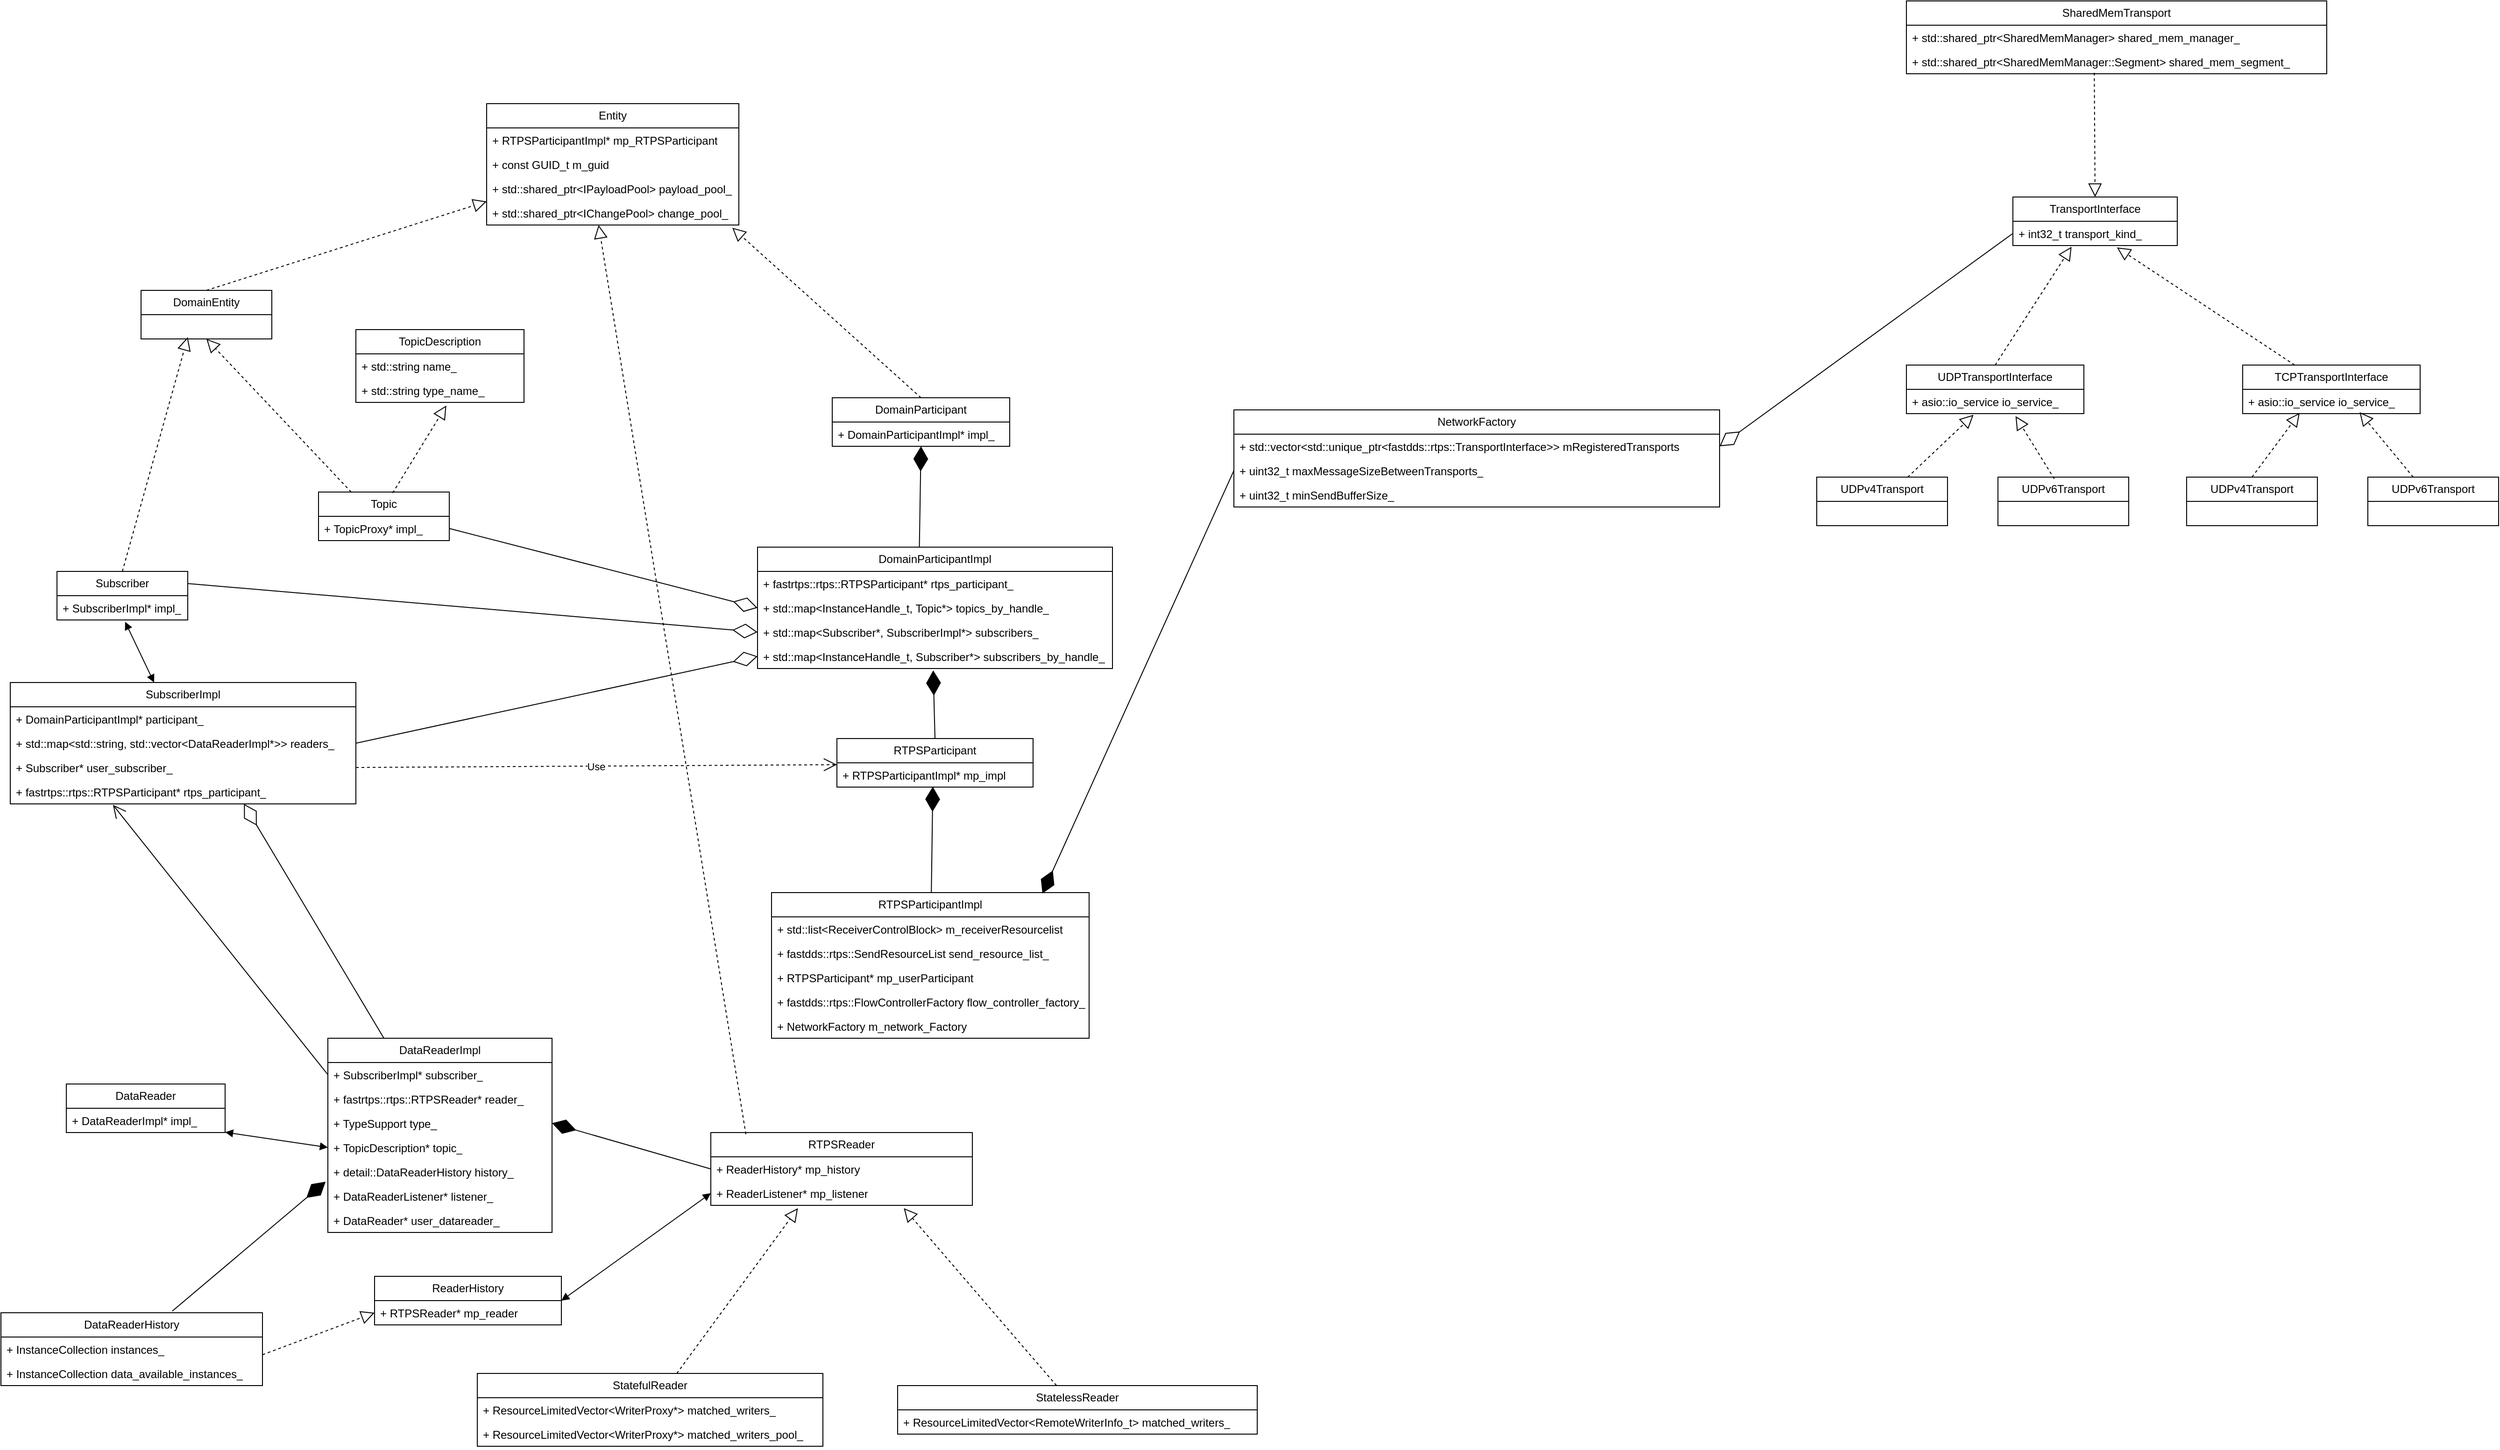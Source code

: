 <mxfile version="27.0.2">
  <diagram name="第 1 页" id="vm6wRU-FiRaA4zd8OIxc">
    <mxGraphModel dx="3300" dy="2702" grid="1" gridSize="10" guides="1" tooltips="1" connect="1" arrows="1" fold="1" page="1" pageScale="1" pageWidth="827" pageHeight="1169" math="0" shadow="0">
      <root>
        <mxCell id="0" />
        <mxCell id="1" parent="0" />
        <mxCell id="5msKdxK_E8r9SVuPKgx9-21" value="DomainParticipant" style="swimlane;fontStyle=0;childLayout=stackLayout;horizontal=1;startSize=26;fillColor=none;horizontalStack=0;resizeParent=1;resizeParentMax=0;resizeLast=0;collapsible=1;marginBottom=0;whiteSpace=wrap;html=1;" parent="1" vertex="1">
          <mxGeometry x="390" y="255" width="190" height="52" as="geometry" />
        </mxCell>
        <mxCell id="5msKdxK_E8r9SVuPKgx9-22" value="+&amp;nbsp;DomainParticipantImpl* impl_" style="text;strokeColor=none;fillColor=none;align=left;verticalAlign=top;spacingLeft=4;spacingRight=4;overflow=hidden;rotatable=0;points=[[0,0.5],[1,0.5]];portConstraint=eastwest;whiteSpace=wrap;html=1;" parent="5msKdxK_E8r9SVuPKgx9-21" vertex="1">
          <mxGeometry y="26" width="190" height="26" as="geometry" />
        </mxCell>
        <mxCell id="5msKdxK_E8r9SVuPKgx9-23" value="Topic" style="swimlane;fontStyle=0;childLayout=stackLayout;horizontal=1;startSize=26;fillColor=none;horizontalStack=0;resizeParent=1;resizeParentMax=0;resizeLast=0;collapsible=1;marginBottom=0;whiteSpace=wrap;html=1;" parent="1" vertex="1">
          <mxGeometry x="-160" y="356" width="140" height="52" as="geometry" />
        </mxCell>
        <mxCell id="5msKdxK_E8r9SVuPKgx9-24" value="+ TopicProxy* impl_" style="text;strokeColor=none;fillColor=none;align=left;verticalAlign=top;spacingLeft=4;spacingRight=4;overflow=hidden;rotatable=0;points=[[0,0.5],[1,0.5]];portConstraint=eastwest;whiteSpace=wrap;html=1;" parent="5msKdxK_E8r9SVuPKgx9-23" vertex="1">
          <mxGeometry y="26" width="140" height="26" as="geometry" />
        </mxCell>
        <mxCell id="5msKdxK_E8r9SVuPKgx9-25" value="TopicDescription" style="swimlane;fontStyle=0;childLayout=stackLayout;horizontal=1;startSize=26;fillColor=none;horizontalStack=0;resizeParent=1;resizeParentMax=0;resizeLast=0;collapsible=1;marginBottom=0;whiteSpace=wrap;html=1;" parent="1" vertex="1">
          <mxGeometry x="-120" y="182" width="180" height="78" as="geometry" />
        </mxCell>
        <mxCell id="5msKdxK_E8r9SVuPKgx9-26" value="+ std::string name_" style="text;strokeColor=none;fillColor=none;align=left;verticalAlign=top;spacingLeft=4;spacingRight=4;overflow=hidden;rotatable=0;points=[[0,0.5],[1,0.5]];portConstraint=eastwest;whiteSpace=wrap;html=1;" parent="5msKdxK_E8r9SVuPKgx9-25" vertex="1">
          <mxGeometry y="26" width="180" height="26" as="geometry" />
        </mxCell>
        <mxCell id="5msKdxK_E8r9SVuPKgx9-27" value="+ std::string type_name_" style="text;strokeColor=none;fillColor=none;align=left;verticalAlign=top;spacingLeft=4;spacingRight=4;overflow=hidden;rotatable=0;points=[[0,0.5],[1,0.5]];portConstraint=eastwest;whiteSpace=wrap;html=1;" parent="5msKdxK_E8r9SVuPKgx9-25" vertex="1">
          <mxGeometry y="52" width="180" height="26" as="geometry" />
        </mxCell>
        <mxCell id="5msKdxK_E8r9SVuPKgx9-28" value="&lt;span style=&quot;text-align: left;&quot;&gt;DomainParticipantImpl&lt;/span&gt;" style="swimlane;fontStyle=0;childLayout=stackLayout;horizontal=1;startSize=26;fillColor=none;horizontalStack=0;resizeParent=1;resizeParentMax=0;resizeLast=0;collapsible=1;marginBottom=0;whiteSpace=wrap;html=1;" parent="1" vertex="1">
          <mxGeometry x="310" y="415" width="380" height="130" as="geometry" />
        </mxCell>
        <mxCell id="5msKdxK_E8r9SVuPKgx9-29" value="+&amp;nbsp;fastrtps::rtps::RTPSParticipant* rtps_participant_" style="text;strokeColor=none;fillColor=none;align=left;verticalAlign=top;spacingLeft=4;spacingRight=4;overflow=hidden;rotatable=0;points=[[0,0.5],[1,0.5]];portConstraint=eastwest;whiteSpace=wrap;html=1;" parent="5msKdxK_E8r9SVuPKgx9-28" vertex="1">
          <mxGeometry y="26" width="380" height="26" as="geometry" />
        </mxCell>
        <mxCell id="5msKdxK_E8r9SVuPKgx9-30" value="+ std::map&amp;lt;InstanceHandle_t, Topic*&amp;gt; topics_by_handle_" style="text;strokeColor=none;fillColor=none;align=left;verticalAlign=top;spacingLeft=4;spacingRight=4;overflow=hidden;rotatable=0;points=[[0,0.5],[1,0.5]];portConstraint=eastwest;whiteSpace=wrap;html=1;" parent="5msKdxK_E8r9SVuPKgx9-28" vertex="1">
          <mxGeometry y="52" width="380" height="26" as="geometry" />
        </mxCell>
        <mxCell id="5msKdxK_E8r9SVuPKgx9-31" value="+&amp;nbsp;std::map&amp;lt;Subscriber*, SubscriberImpl*&amp;gt; subscribers_" style="text;strokeColor=none;fillColor=none;align=left;verticalAlign=top;spacingLeft=4;spacingRight=4;overflow=hidden;rotatable=0;points=[[0,0.5],[1,0.5]];portConstraint=eastwest;whiteSpace=wrap;html=1;" parent="5msKdxK_E8r9SVuPKgx9-28" vertex="1">
          <mxGeometry y="78" width="380" height="26" as="geometry" />
        </mxCell>
        <mxCell id="5msKdxK_E8r9SVuPKgx9-32" value="+ std::map&amp;lt;InstanceHandle_t, Subscriber*&amp;gt; subscribers_by_handle_" style="text;strokeColor=none;fillColor=none;align=left;verticalAlign=top;spacingLeft=4;spacingRight=4;overflow=hidden;rotatable=0;points=[[0,0.5],[1,0.5]];portConstraint=eastwest;whiteSpace=wrap;html=1;" parent="5msKdxK_E8r9SVuPKgx9-28" vertex="1">
          <mxGeometry y="104" width="380" height="26" as="geometry" />
        </mxCell>
        <mxCell id="5msKdxK_E8r9SVuPKgx9-33" value="&lt;span style=&quot;text-align: left;&quot;&gt;RTPSParticipant&lt;/span&gt;" style="swimlane;fontStyle=0;childLayout=stackLayout;horizontal=1;startSize=26;fillColor=none;horizontalStack=0;resizeParent=1;resizeParentMax=0;resizeLast=0;collapsible=1;marginBottom=0;whiteSpace=wrap;html=1;" parent="1" vertex="1">
          <mxGeometry x="395" y="620" width="210" height="52" as="geometry" />
        </mxCell>
        <mxCell id="5msKdxK_E8r9SVuPKgx9-34" value="+&amp;nbsp;RTPSParticipantImpl* mp_impl" style="text;strokeColor=none;fillColor=none;align=left;verticalAlign=top;spacingLeft=4;spacingRight=4;overflow=hidden;rotatable=0;points=[[0,0.5],[1,0.5]];portConstraint=eastwest;whiteSpace=wrap;html=1;" parent="5msKdxK_E8r9SVuPKgx9-33" vertex="1">
          <mxGeometry y="26" width="210" height="26" as="geometry" />
        </mxCell>
        <mxCell id="5msKdxK_E8r9SVuPKgx9-35" value="" style="endArrow=diamondThin;endFill=1;endSize=24;html=1;rounded=0;entryX=0.5;entryY=1;entryDx=0;entryDy=0;exitX=0.456;exitY=0;exitDx=0;exitDy=0;exitPerimeter=0;" parent="1" source="5msKdxK_E8r9SVuPKgx9-28" target="5msKdxK_E8r9SVuPKgx9-21" edge="1">
          <mxGeometry width="160" relative="1" as="geometry">
            <mxPoint x="230" y="295" as="sourcePoint" />
            <mxPoint x="390" y="295" as="targetPoint" />
          </mxGeometry>
        </mxCell>
        <mxCell id="5msKdxK_E8r9SVuPKgx9-36" value="" style="endArrow=diamondThin;endFill=1;endSize=24;html=1;rounded=0;exitX=0.5;exitY=0;exitDx=0;exitDy=0;entryX=0.495;entryY=1.077;entryDx=0;entryDy=0;entryPerimeter=0;" parent="1" source="5msKdxK_E8r9SVuPKgx9-33" target="5msKdxK_E8r9SVuPKgx9-32" edge="1">
          <mxGeometry width="160" relative="1" as="geometry">
            <mxPoint x="441" y="575" as="sourcePoint" />
            <mxPoint x="497.34" y="574.822" as="targetPoint" />
          </mxGeometry>
        </mxCell>
        <mxCell id="5msKdxK_E8r9SVuPKgx9-37" value="RTPSParticipantImpl" style="swimlane;fontStyle=0;childLayout=stackLayout;horizontal=1;startSize=26;fillColor=none;horizontalStack=0;resizeParent=1;resizeParentMax=0;resizeLast=0;collapsible=1;marginBottom=0;whiteSpace=wrap;html=1;" parent="1" vertex="1">
          <mxGeometry x="325" y="785" width="340" height="156" as="geometry" />
        </mxCell>
        <mxCell id="5msKdxK_E8r9SVuPKgx9-38" value="+&amp;nbsp;std::list&amp;lt;ReceiverControlBlock&amp;gt; m_receiverResourcelist" style="text;strokeColor=none;fillColor=none;align=left;verticalAlign=top;spacingLeft=4;spacingRight=4;overflow=hidden;rotatable=0;points=[[0,0.5],[1,0.5]];portConstraint=eastwest;whiteSpace=wrap;html=1;" parent="5msKdxK_E8r9SVuPKgx9-37" vertex="1">
          <mxGeometry y="26" width="340" height="26" as="geometry" />
        </mxCell>
        <mxCell id="5msKdxK_E8r9SVuPKgx9-39" value="+ fastdds::rtps::SendResourceList send_resource_list_" style="text;strokeColor=none;fillColor=none;align=left;verticalAlign=top;spacingLeft=4;spacingRight=4;overflow=hidden;rotatable=0;points=[[0,0.5],[1,0.5]];portConstraint=eastwest;whiteSpace=wrap;html=1;" parent="5msKdxK_E8r9SVuPKgx9-37" vertex="1">
          <mxGeometry y="52" width="340" height="26" as="geometry" />
        </mxCell>
        <mxCell id="5msKdxK_E8r9SVuPKgx9-40" value="+ RTPSParticipant* mp_userParticipant" style="text;strokeColor=none;fillColor=none;align=left;verticalAlign=top;spacingLeft=4;spacingRight=4;overflow=hidden;rotatable=0;points=[[0,0.5],[1,0.5]];portConstraint=eastwest;whiteSpace=wrap;html=1;" parent="5msKdxK_E8r9SVuPKgx9-37" vertex="1">
          <mxGeometry y="78" width="340" height="26" as="geometry" />
        </mxCell>
        <mxCell id="5msKdxK_E8r9SVuPKgx9-41" value="+&amp;nbsp;fastdds::rtps::FlowControllerFactory flow_controller_factory_" style="text;strokeColor=none;fillColor=none;align=left;verticalAlign=top;spacingLeft=4;spacingRight=4;overflow=hidden;rotatable=0;points=[[0,0.5],[1,0.5]];portConstraint=eastwest;whiteSpace=wrap;html=1;" parent="5msKdxK_E8r9SVuPKgx9-37" vertex="1">
          <mxGeometry y="104" width="340" height="26" as="geometry" />
        </mxCell>
        <mxCell id="5msKdxK_E8r9SVuPKgx9-42" value="+&amp;nbsp;NetworkFactory m_network_Factory" style="text;strokeColor=none;fillColor=none;align=left;verticalAlign=top;spacingLeft=4;spacingRight=4;overflow=hidden;rotatable=0;points=[[0,0.5],[1,0.5]];portConstraint=eastwest;whiteSpace=wrap;html=1;" parent="5msKdxK_E8r9SVuPKgx9-37" vertex="1">
          <mxGeometry y="130" width="340" height="26" as="geometry" />
        </mxCell>
        <mxCell id="5msKdxK_E8r9SVuPKgx9-43" value="" style="endArrow=diamondThin;endFill=1;endSize=24;html=1;rounded=0;entryX=0.489;entryY=0.981;entryDx=0;entryDy=0;entryPerimeter=0;" parent="1" source="5msKdxK_E8r9SVuPKgx9-37" target="5msKdxK_E8r9SVuPKgx9-34" edge="1">
          <mxGeometry width="160" relative="1" as="geometry">
            <mxPoint x="180" y="394" as="sourcePoint" />
            <mxPoint x="310" y="394" as="targetPoint" />
          </mxGeometry>
        </mxCell>
        <mxCell id="5msKdxK_E8r9SVuPKgx9-44" value="DomainEntity" style="swimlane;fontStyle=0;childLayout=stackLayout;horizontal=1;startSize=26;fillColor=none;horizontalStack=0;resizeParent=1;resizeParentMax=0;resizeLast=0;collapsible=1;marginBottom=0;whiteSpace=wrap;html=1;" parent="1" vertex="1">
          <mxGeometry x="-350" y="140" width="140" height="52" as="geometry" />
        </mxCell>
        <mxCell id="5msKdxK_E8r9SVuPKgx9-45" value="" style="endArrow=block;dashed=1;endFill=0;endSize=12;html=1;rounded=0;entryX=0;entryY=0.03;entryDx=0;entryDy=0;exitX=0.5;exitY=0;exitDx=0;exitDy=0;entryPerimeter=0;" parent="1" source="5msKdxK_E8r9SVuPKgx9-44" target="5msKdxK_E8r9SVuPKgx9-131" edge="1">
          <mxGeometry width="160" relative="1" as="geometry">
            <mxPoint x="320" y="210" as="sourcePoint" />
            <mxPoint x="-285.0" y="22.0" as="targetPoint" />
          </mxGeometry>
        </mxCell>
        <mxCell id="5msKdxK_E8r9SVuPKgx9-48" value="" style="endArrow=block;dashed=1;endFill=0;endSize=12;html=1;rounded=0;entryX=0.5;entryY=1;entryDx=0;entryDy=0;exitX=0.25;exitY=0;exitDx=0;exitDy=0;" parent="1" source="5msKdxK_E8r9SVuPKgx9-23" target="5msKdxK_E8r9SVuPKgx9-44" edge="1">
          <mxGeometry width="160" relative="1" as="geometry">
            <mxPoint x="-130" y="350" as="sourcePoint" />
            <mxPoint x="285" y="102" as="targetPoint" />
          </mxGeometry>
        </mxCell>
        <mxCell id="5msKdxK_E8r9SVuPKgx9-49" value="" style="endArrow=diamondThin;endFill=0;endSize=24;html=1;rounded=0;entryX=0;entryY=0.5;entryDx=0;entryDy=0;exitX=1;exitY=0.5;exitDx=0;exitDy=0;" parent="1" source="5msKdxK_E8r9SVuPKgx9-24" target="5msKdxK_E8r9SVuPKgx9-30" edge="1">
          <mxGeometry width="160" relative="1" as="geometry">
            <mxPoint x="70" y="310" as="sourcePoint" />
            <mxPoint x="230" y="310" as="targetPoint" />
          </mxGeometry>
        </mxCell>
        <mxCell id="5msKdxK_E8r9SVuPKgx9-50" value="" style="endArrow=block;dashed=1;endFill=0;endSize=12;html=1;rounded=0;entryX=0.538;entryY=1.128;entryDx=0;entryDy=0;entryPerimeter=0;exitX=0.567;exitY=0.019;exitDx=0;exitDy=0;exitPerimeter=0;" parent="1" source="5msKdxK_E8r9SVuPKgx9-23" target="5msKdxK_E8r9SVuPKgx9-27" edge="1">
          <mxGeometry width="160" relative="1" as="geometry">
            <mxPoint x="-125" y="356" as="sourcePoint" />
            <mxPoint x="100" y="272" as="targetPoint" />
          </mxGeometry>
        </mxCell>
        <mxCell id="5msKdxK_E8r9SVuPKgx9-127" value="Entity" style="swimlane;fontStyle=0;childLayout=stackLayout;horizontal=1;startSize=26;fillColor=none;horizontalStack=0;resizeParent=1;resizeParentMax=0;resizeLast=0;collapsible=1;marginBottom=0;whiteSpace=wrap;html=1;" parent="1" vertex="1">
          <mxGeometry x="20" y="-60" width="270" height="130" as="geometry" />
        </mxCell>
        <mxCell id="5msKdxK_E8r9SVuPKgx9-128" value="+ RTPSParticipantImpl* mp_RTPSParticipant" style="text;strokeColor=none;fillColor=none;align=left;verticalAlign=top;spacingLeft=4;spacingRight=4;overflow=hidden;rotatable=0;points=[[0,0.5],[1,0.5]];portConstraint=eastwest;whiteSpace=wrap;html=1;" parent="5msKdxK_E8r9SVuPKgx9-127" vertex="1">
          <mxGeometry y="26" width="270" height="26" as="geometry" />
        </mxCell>
        <mxCell id="5msKdxK_E8r9SVuPKgx9-129" value="+ const GUID_t m_guid" style="text;strokeColor=none;fillColor=none;align=left;verticalAlign=top;spacingLeft=4;spacingRight=4;overflow=hidden;rotatable=0;points=[[0,0.5],[1,0.5]];portConstraint=eastwest;whiteSpace=wrap;html=1;" parent="5msKdxK_E8r9SVuPKgx9-127" vertex="1">
          <mxGeometry y="52" width="270" height="26" as="geometry" />
        </mxCell>
        <mxCell id="5msKdxK_E8r9SVuPKgx9-130" value="+ std::shared_ptr&amp;lt;IPayloadPool&amp;gt; payload_pool_" style="text;strokeColor=none;fillColor=none;align=left;verticalAlign=top;spacingLeft=4;spacingRight=4;overflow=hidden;rotatable=0;points=[[0,0.5],[1,0.5]];portConstraint=eastwest;whiteSpace=wrap;html=1;" parent="5msKdxK_E8r9SVuPKgx9-127" vertex="1">
          <mxGeometry y="78" width="270" height="26" as="geometry" />
        </mxCell>
        <mxCell id="5msKdxK_E8r9SVuPKgx9-131" value="+&amp;nbsp;std::shared_ptr&amp;lt;IChangePool&amp;gt; change_pool_" style="text;strokeColor=none;fillColor=none;align=left;verticalAlign=top;spacingLeft=4;spacingRight=4;overflow=hidden;rotatable=0;points=[[0,0.5],[1,0.5]];portConstraint=eastwest;whiteSpace=wrap;html=1;" parent="5msKdxK_E8r9SVuPKgx9-127" vertex="1">
          <mxGeometry y="104" width="270" height="26" as="geometry" />
        </mxCell>
        <mxCell id="5msKdxK_E8r9SVuPKgx9-134" value="" style="endArrow=block;dashed=1;endFill=0;endSize=12;html=1;rounded=0;entryX=0.974;entryY=1.113;entryDx=0;entryDy=0;exitX=0.5;exitY=0;exitDx=0;exitDy=0;entryPerimeter=0;" parent="1" source="5msKdxK_E8r9SVuPKgx9-21" target="5msKdxK_E8r9SVuPKgx9-131" edge="1">
          <mxGeometry width="160" relative="1" as="geometry">
            <mxPoint x="-270" y="150" as="sourcePoint" />
            <mxPoint x="30" y="55" as="targetPoint" />
          </mxGeometry>
        </mxCell>
        <mxCell id="HrnX2ELBzhHlNBZe5HWv-1" value="Subscriber" style="swimlane;fontStyle=0;childLayout=stackLayout;horizontal=1;startSize=26;fillColor=none;horizontalStack=0;resizeParent=1;resizeParentMax=0;resizeLast=0;collapsible=1;marginBottom=0;whiteSpace=wrap;html=1;" parent="1" vertex="1">
          <mxGeometry x="-440" y="441" width="140" height="52" as="geometry" />
        </mxCell>
        <mxCell id="HrnX2ELBzhHlNBZe5HWv-2" value="+ SubscriberImpl* impl_" style="text;strokeColor=none;fillColor=none;align=left;verticalAlign=top;spacingLeft=4;spacingRight=4;overflow=hidden;rotatable=0;points=[[0,0.5],[1,0.5]];portConstraint=eastwest;whiteSpace=wrap;html=1;" parent="HrnX2ELBzhHlNBZe5HWv-1" vertex="1">
          <mxGeometry y="26" width="140" height="26" as="geometry" />
        </mxCell>
        <mxCell id="HrnX2ELBzhHlNBZe5HWv-5" value="&lt;span style=&quot;text-align: left;&quot;&gt;SubscriberImpl&lt;/span&gt;" style="swimlane;fontStyle=0;childLayout=stackLayout;horizontal=1;startSize=26;fillColor=none;horizontalStack=0;resizeParent=1;resizeParentMax=0;resizeLast=0;collapsible=1;marginBottom=0;whiteSpace=wrap;html=1;" parent="1" vertex="1">
          <mxGeometry x="-490" y="560" width="370" height="130" as="geometry" />
        </mxCell>
        <mxCell id="HrnX2ELBzhHlNBZe5HWv-6" value="+&amp;nbsp;DomainParticipantImpl* participant_" style="text;strokeColor=none;fillColor=none;align=left;verticalAlign=top;spacingLeft=4;spacingRight=4;overflow=hidden;rotatable=0;points=[[0,0.5],[1,0.5]];portConstraint=eastwest;whiteSpace=wrap;html=1;" parent="HrnX2ELBzhHlNBZe5HWv-5" vertex="1">
          <mxGeometry y="26" width="370" height="26" as="geometry" />
        </mxCell>
        <mxCell id="HrnX2ELBzhHlNBZe5HWv-7" value="+&amp;nbsp;std::map&amp;lt;std::string, std::vector&amp;lt;DataReaderImpl*&amp;gt;&amp;gt; readers_" style="text;strokeColor=none;fillColor=none;align=left;verticalAlign=top;spacingLeft=4;spacingRight=4;overflow=hidden;rotatable=0;points=[[0,0.5],[1,0.5]];portConstraint=eastwest;whiteSpace=wrap;html=1;" parent="HrnX2ELBzhHlNBZe5HWv-5" vertex="1">
          <mxGeometry y="52" width="370" height="26" as="geometry" />
        </mxCell>
        <mxCell id="HrnX2ELBzhHlNBZe5HWv-8" value="+&amp;nbsp;Subscriber* user_subscriber_" style="text;strokeColor=none;fillColor=none;align=left;verticalAlign=top;spacingLeft=4;spacingRight=4;overflow=hidden;rotatable=0;points=[[0,0.5],[1,0.5]];portConstraint=eastwest;whiteSpace=wrap;html=1;" parent="HrnX2ELBzhHlNBZe5HWv-5" vertex="1">
          <mxGeometry y="78" width="370" height="26" as="geometry" />
        </mxCell>
        <mxCell id="HrnX2ELBzhHlNBZe5HWv-9" value="+&amp;nbsp;fastrtps::rtps::RTPSParticipant* rtps_participant_" style="text;strokeColor=none;fillColor=none;align=left;verticalAlign=top;spacingLeft=4;spacingRight=4;overflow=hidden;rotatable=0;points=[[0,0.5],[1,0.5]];portConstraint=eastwest;whiteSpace=wrap;html=1;" parent="HrnX2ELBzhHlNBZe5HWv-5" vertex="1">
          <mxGeometry y="104" width="370" height="26" as="geometry" />
        </mxCell>
        <mxCell id="HrnX2ELBzhHlNBZe5HWv-10" value="" style="endArrow=block;startArrow=block;endFill=1;startFill=1;html=1;rounded=0;exitX=0.521;exitY=1.077;exitDx=0;exitDy=0;exitPerimeter=0;" parent="1" source="HrnX2ELBzhHlNBZe5HWv-2" target="HrnX2ELBzhHlNBZe5HWv-5" edge="1">
          <mxGeometry width="160" relative="1" as="geometry">
            <mxPoint x="-387" y="474" as="sourcePoint" />
            <mxPoint x="-439" y="621" as="targetPoint" />
          </mxGeometry>
        </mxCell>
        <mxCell id="HrnX2ELBzhHlNBZe5HWv-11" value="" style="endArrow=block;dashed=1;endFill=0;endSize=12;html=1;rounded=0;exitX=0.5;exitY=0;exitDx=0;exitDy=0;" parent="1" source="HrnX2ELBzhHlNBZe5HWv-1" edge="1">
          <mxGeometry width="160" relative="1" as="geometry">
            <mxPoint x="-115" y="366" as="sourcePoint" />
            <mxPoint x="-300" y="190" as="targetPoint" />
          </mxGeometry>
        </mxCell>
        <mxCell id="HrnX2ELBzhHlNBZe5HWv-12" value="" style="endArrow=diamondThin;endFill=0;endSize=24;html=1;rounded=0;entryX=0;entryY=0.5;entryDx=0;entryDy=0;exitX=1;exitY=0.25;exitDx=0;exitDy=0;" parent="1" source="HrnX2ELBzhHlNBZe5HWv-1" target="5msKdxK_E8r9SVuPKgx9-31" edge="1">
          <mxGeometry width="160" relative="1" as="geometry">
            <mxPoint x="-10" y="405" as="sourcePoint" />
            <mxPoint x="320" y="490" as="targetPoint" />
          </mxGeometry>
        </mxCell>
        <mxCell id="HrnX2ELBzhHlNBZe5HWv-13" value="" style="endArrow=diamondThin;endFill=0;endSize=24;html=1;rounded=0;entryX=0;entryY=0.5;entryDx=0;entryDy=0;exitX=1;exitY=0.5;exitDx=0;exitDy=0;" parent="1" source="HrnX2ELBzhHlNBZe5HWv-7" target="5msKdxK_E8r9SVuPKgx9-32" edge="1">
          <mxGeometry width="160" relative="1" as="geometry">
            <mxPoint x="-295" y="476" as="sourcePoint" />
            <mxPoint x="320" y="516" as="targetPoint" />
          </mxGeometry>
        </mxCell>
        <mxCell id="HrnX2ELBzhHlNBZe5HWv-14" value="Use" style="endArrow=open;endSize=12;dashed=1;html=1;rounded=0;entryX=0.001;entryY=0.077;entryDx=0;entryDy=0;entryPerimeter=0;exitX=1;exitY=0.5;exitDx=0;exitDy=0;" parent="1" source="HrnX2ELBzhHlNBZe5HWv-8" edge="1">
          <mxGeometry width="160" relative="1" as="geometry">
            <mxPoint x="-230" y="722" as="sourcePoint" />
            <mxPoint x="395" y="648" as="targetPoint" />
          </mxGeometry>
        </mxCell>
        <mxCell id="HrnX2ELBzhHlNBZe5HWv-15" value="DataReaderImpl" style="swimlane;fontStyle=0;childLayout=stackLayout;horizontal=1;startSize=26;fillColor=none;horizontalStack=0;resizeParent=1;resizeParentMax=0;resizeLast=0;collapsible=1;marginBottom=0;whiteSpace=wrap;html=1;" parent="1" vertex="1">
          <mxGeometry x="-150" y="941" width="240" height="208" as="geometry" />
        </mxCell>
        <mxCell id="HrnX2ELBzhHlNBZe5HWv-16" value="+ SubscriberImpl* subscriber_" style="text;strokeColor=none;fillColor=none;align=left;verticalAlign=top;spacingLeft=4;spacingRight=4;overflow=hidden;rotatable=0;points=[[0,0.5],[1,0.5]];portConstraint=eastwest;whiteSpace=wrap;html=1;" parent="HrnX2ELBzhHlNBZe5HWv-15" vertex="1">
          <mxGeometry y="26" width="240" height="26" as="geometry" />
        </mxCell>
        <mxCell id="HrnX2ELBzhHlNBZe5HWv-17" value="+&amp;nbsp;fastrtps::rtps::RTPSReader* reader_" style="text;strokeColor=none;fillColor=none;align=left;verticalAlign=top;spacingLeft=4;spacingRight=4;overflow=hidden;rotatable=0;points=[[0,0.5],[1,0.5]];portConstraint=eastwest;whiteSpace=wrap;html=1;" parent="HrnX2ELBzhHlNBZe5HWv-15" vertex="1">
          <mxGeometry y="52" width="240" height="26" as="geometry" />
        </mxCell>
        <mxCell id="HrnX2ELBzhHlNBZe5HWv-18" value="+ TypeSupport type_" style="text;strokeColor=none;fillColor=none;align=left;verticalAlign=top;spacingLeft=4;spacingRight=4;overflow=hidden;rotatable=0;points=[[0,0.5],[1,0.5]];portConstraint=eastwest;whiteSpace=wrap;html=1;" parent="HrnX2ELBzhHlNBZe5HWv-15" vertex="1">
          <mxGeometry y="78" width="240" height="26" as="geometry" />
        </mxCell>
        <mxCell id="HrnX2ELBzhHlNBZe5HWv-19" value="+&amp;nbsp;TopicDescription* topic_" style="text;strokeColor=none;fillColor=none;align=left;verticalAlign=top;spacingLeft=4;spacingRight=4;overflow=hidden;rotatable=0;points=[[0,0.5],[1,0.5]];portConstraint=eastwest;whiteSpace=wrap;html=1;" parent="HrnX2ELBzhHlNBZe5HWv-15" vertex="1">
          <mxGeometry y="104" width="240" height="26" as="geometry" />
        </mxCell>
        <mxCell id="HrnX2ELBzhHlNBZe5HWv-20" value="+&amp;nbsp;detail::DataReaderHistory history_" style="text;strokeColor=none;fillColor=none;align=left;verticalAlign=top;spacingLeft=4;spacingRight=4;overflow=hidden;rotatable=0;points=[[0,0.5],[1,0.5]];portConstraint=eastwest;whiteSpace=wrap;html=1;" parent="HrnX2ELBzhHlNBZe5HWv-15" vertex="1">
          <mxGeometry y="130" width="240" height="26" as="geometry" />
        </mxCell>
        <mxCell id="HrnX2ELBzhHlNBZe5HWv-21" value="+ DataReaderListener* listener_" style="text;strokeColor=none;fillColor=none;align=left;verticalAlign=top;spacingLeft=4;spacingRight=4;overflow=hidden;rotatable=0;points=[[0,0.5],[1,0.5]];portConstraint=eastwest;whiteSpace=wrap;html=1;" parent="HrnX2ELBzhHlNBZe5HWv-15" vertex="1">
          <mxGeometry y="156" width="240" height="26" as="geometry" />
        </mxCell>
        <mxCell id="HrnX2ELBzhHlNBZe5HWv-24" value="+&amp;nbsp;DataReader* user_datareader_" style="text;strokeColor=none;fillColor=none;align=left;verticalAlign=top;spacingLeft=4;spacingRight=4;overflow=hidden;rotatable=0;points=[[0,0.5],[1,0.5]];portConstraint=eastwest;whiteSpace=wrap;html=1;" parent="HrnX2ELBzhHlNBZe5HWv-15" vertex="1">
          <mxGeometry y="182" width="240" height="26" as="geometry" />
        </mxCell>
        <mxCell id="HrnX2ELBzhHlNBZe5HWv-22" value="DataReader" style="swimlane;fontStyle=0;childLayout=stackLayout;horizontal=1;startSize=26;fillColor=none;horizontalStack=0;resizeParent=1;resizeParentMax=0;resizeLast=0;collapsible=1;marginBottom=0;whiteSpace=wrap;html=1;" parent="1" vertex="1">
          <mxGeometry x="-430" y="990" width="170" height="52" as="geometry" />
        </mxCell>
        <mxCell id="HrnX2ELBzhHlNBZe5HWv-23" value="+&amp;nbsp;DataReaderImpl* impl_" style="text;strokeColor=none;fillColor=none;align=left;verticalAlign=top;spacingLeft=4;spacingRight=4;overflow=hidden;rotatable=0;points=[[0,0.5],[1,0.5]];portConstraint=eastwest;whiteSpace=wrap;html=1;" parent="HrnX2ELBzhHlNBZe5HWv-22" vertex="1">
          <mxGeometry y="26" width="170" height="26" as="geometry" />
        </mxCell>
        <mxCell id="HrnX2ELBzhHlNBZe5HWv-25" value="" style="endArrow=block;startArrow=block;endFill=1;startFill=1;html=1;rounded=0;exitX=0;exitY=0.5;exitDx=0;exitDy=0;" parent="1" source="HrnX2ELBzhHlNBZe5HWv-19" target="HrnX2ELBzhHlNBZe5HWv-23" edge="1">
          <mxGeometry width="160" relative="1" as="geometry">
            <mxPoint x="-111" y="1039" as="sourcePoint" />
            <mxPoint x="-250" y="1039" as="targetPoint" />
          </mxGeometry>
        </mxCell>
        <mxCell id="HrnX2ELBzhHlNBZe5HWv-26" value="" style="endArrow=diamondThin;endFill=0;endSize=24;html=1;rounded=0;entryX=0.676;entryY=1;entryDx=0;entryDy=0;exitX=0.25;exitY=0;exitDx=0;exitDy=0;entryPerimeter=0;" parent="1" source="HrnX2ELBzhHlNBZe5HWv-15" target="HrnX2ELBzhHlNBZe5HWv-9" edge="1">
          <mxGeometry width="160" relative="1" as="geometry">
            <mxPoint x="-110" y="635" as="sourcePoint" />
            <mxPoint x="320" y="542" as="targetPoint" />
          </mxGeometry>
        </mxCell>
        <mxCell id="HrnX2ELBzhHlNBZe5HWv-27" value="" style="endArrow=open;endFill=1;endSize=12;html=1;rounded=0;exitX=0;exitY=0.5;exitDx=0;exitDy=0;entryX=0.297;entryY=1.038;entryDx=0;entryDy=0;entryPerimeter=0;" parent="1" source="HrnX2ELBzhHlNBZe5HWv-16" target="HrnX2ELBzhHlNBZe5HWv-9" edge="1">
          <mxGeometry width="160" relative="1" as="geometry">
            <mxPoint x="-113" y="984" as="sourcePoint" />
            <mxPoint x="-397" y="750" as="targetPoint" />
          </mxGeometry>
        </mxCell>
        <mxCell id="HrnX2ELBzhHlNBZe5HWv-28" value="&lt;span style=&quot;text-align: left;&quot;&gt;RTPSReader&lt;/span&gt;" style="swimlane;fontStyle=0;childLayout=stackLayout;horizontal=1;startSize=26;fillColor=none;horizontalStack=0;resizeParent=1;resizeParentMax=0;resizeLast=0;collapsible=1;marginBottom=0;whiteSpace=wrap;html=1;" parent="1" vertex="1">
          <mxGeometry x="260" y="1042" width="280" height="78" as="geometry" />
        </mxCell>
        <mxCell id="HrnX2ELBzhHlNBZe5HWv-29" value="+ ReaderHistory* mp_history" style="text;strokeColor=none;fillColor=none;align=left;verticalAlign=top;spacingLeft=4;spacingRight=4;overflow=hidden;rotatable=0;points=[[0,0.5],[1,0.5]];portConstraint=eastwest;whiteSpace=wrap;html=1;" parent="HrnX2ELBzhHlNBZe5HWv-28" vertex="1">
          <mxGeometry y="26" width="280" height="26" as="geometry" />
        </mxCell>
        <mxCell id="HrnX2ELBzhHlNBZe5HWv-30" value="+ ReaderListener* mp_listener" style="text;strokeColor=none;fillColor=none;align=left;verticalAlign=top;spacingLeft=4;spacingRight=4;overflow=hidden;rotatable=0;points=[[0,0.5],[1,0.5]];portConstraint=eastwest;whiteSpace=wrap;html=1;" parent="HrnX2ELBzhHlNBZe5HWv-28" vertex="1">
          <mxGeometry y="52" width="280" height="26" as="geometry" />
        </mxCell>
        <mxCell id="HrnX2ELBzhHlNBZe5HWv-31" value="" style="endArrow=block;dashed=1;endFill=0;endSize=12;html=1;rounded=0;entryX=0.444;entryY=1;entryDx=0;entryDy=0;entryPerimeter=0;exitX=0.134;exitY=0.024;exitDx=0;exitDy=0;exitPerimeter=0;" parent="1" source="HrnX2ELBzhHlNBZe5HWv-28" target="5msKdxK_E8r9SVuPKgx9-131" edge="1">
          <mxGeometry width="160" relative="1" as="geometry">
            <mxPoint x="240" y="940" as="sourcePoint" />
            <mxPoint x="160" y="110" as="targetPoint" />
          </mxGeometry>
        </mxCell>
        <mxCell id="HrnX2ELBzhHlNBZe5HWv-32" value="" style="endArrow=diamondThin;endFill=1;endSize=24;html=1;rounded=0;entryX=1;entryY=0.5;entryDx=0;entryDy=0;exitX=0;exitY=0.5;exitDx=0;exitDy=0;" parent="1" source="HrnX2ELBzhHlNBZe5HWv-29" target="HrnX2ELBzhHlNBZe5HWv-18" edge="1">
          <mxGeometry width="160" relative="1" as="geometry">
            <mxPoint x="259" y="1125" as="sourcePoint" />
            <mxPoint x="100" y="1057" as="targetPoint" />
          </mxGeometry>
        </mxCell>
        <mxCell id="HrnX2ELBzhHlNBZe5HWv-33" value="StatefulReader" style="swimlane;fontStyle=0;childLayout=stackLayout;horizontal=1;startSize=26;fillColor=none;horizontalStack=0;resizeParent=1;resizeParentMax=0;resizeLast=0;collapsible=1;marginBottom=0;whiteSpace=wrap;html=1;" parent="1" vertex="1">
          <mxGeometry x="10" y="1300" width="370" height="78" as="geometry" />
        </mxCell>
        <mxCell id="HrnX2ELBzhHlNBZe5HWv-34" value="+ ResourceLimitedVector&amp;lt;WriterProxy*&amp;gt; matched_writers_" style="text;strokeColor=none;fillColor=none;align=left;verticalAlign=top;spacingLeft=4;spacingRight=4;overflow=hidden;rotatable=0;points=[[0,0.5],[1,0.5]];portConstraint=eastwest;whiteSpace=wrap;html=1;" parent="HrnX2ELBzhHlNBZe5HWv-33" vertex="1">
          <mxGeometry y="26" width="370" height="26" as="geometry" />
        </mxCell>
        <mxCell id="HrnX2ELBzhHlNBZe5HWv-35" value="+ ResourceLimitedVector&amp;lt;WriterProxy*&amp;gt; matched_writers_pool_" style="text;strokeColor=none;fillColor=none;align=left;verticalAlign=top;spacingLeft=4;spacingRight=4;overflow=hidden;rotatable=0;points=[[0,0.5],[1,0.5]];portConstraint=eastwest;whiteSpace=wrap;html=1;" parent="HrnX2ELBzhHlNBZe5HWv-33" vertex="1">
          <mxGeometry y="52" width="370" height="26" as="geometry" />
        </mxCell>
        <mxCell id="HrnX2ELBzhHlNBZe5HWv-37" value="StatelessReader" style="swimlane;fontStyle=0;childLayout=stackLayout;horizontal=1;startSize=26;fillColor=none;horizontalStack=0;resizeParent=1;resizeParentMax=0;resizeLast=0;collapsible=1;marginBottom=0;whiteSpace=wrap;html=1;" parent="1" vertex="1">
          <mxGeometry x="460" y="1313" width="385" height="52" as="geometry" />
        </mxCell>
        <mxCell id="HrnX2ELBzhHlNBZe5HWv-38" value="+ ResourceLimitedVector&amp;lt;RemoteWriterInfo_t&amp;gt; matched_writers_" style="text;strokeColor=none;fillColor=none;align=left;verticalAlign=top;spacingLeft=4;spacingRight=4;overflow=hidden;rotatable=0;points=[[0,0.5],[1,0.5]];portConstraint=eastwest;whiteSpace=wrap;html=1;" parent="HrnX2ELBzhHlNBZe5HWv-37" vertex="1">
          <mxGeometry y="26" width="385" height="26" as="geometry" />
        </mxCell>
        <mxCell id="HrnX2ELBzhHlNBZe5HWv-42" value="" style="endArrow=block;dashed=1;endFill=0;endSize=12;html=1;rounded=0;entryX=0.738;entryY=1.115;entryDx=0;entryDy=0;entryPerimeter=0;" parent="1" source="HrnX2ELBzhHlNBZe5HWv-37" target="HrnX2ELBzhHlNBZe5HWv-30" edge="1">
          <mxGeometry width="160" relative="1" as="geometry">
            <mxPoint x="712" y="1322" as="sourcePoint" />
            <mxPoint x="510" y="1140" as="targetPoint" />
          </mxGeometry>
        </mxCell>
        <mxCell id="HrnX2ELBzhHlNBZe5HWv-43" value="" style="endArrow=block;dashed=1;endFill=0;endSize=12;html=1;rounded=0;entryX=0.333;entryY=1.115;entryDx=0;entryDy=0;entryPerimeter=0;" parent="1" source="HrnX2ELBzhHlNBZe5HWv-33" target="HrnX2ELBzhHlNBZe5HWv-30" edge="1">
          <mxGeometry width="160" relative="1" as="geometry">
            <mxPoint x="630" y="1240" as="sourcePoint" />
            <mxPoint x="477" y="1133" as="targetPoint" />
          </mxGeometry>
        </mxCell>
        <mxCell id="HrnX2ELBzhHlNBZe5HWv-44" value="DataReaderHistory" style="swimlane;fontStyle=0;childLayout=stackLayout;horizontal=1;startSize=26;fillColor=none;horizontalStack=0;resizeParent=1;resizeParentMax=0;resizeLast=0;collapsible=1;marginBottom=0;whiteSpace=wrap;html=1;" parent="1" vertex="1">
          <mxGeometry x="-500" y="1235" width="280" height="78" as="geometry" />
        </mxCell>
        <mxCell id="HrnX2ELBzhHlNBZe5HWv-45" value="+ InstanceCollection instances_" style="text;strokeColor=none;fillColor=none;align=left;verticalAlign=top;spacingLeft=4;spacingRight=4;overflow=hidden;rotatable=0;points=[[0,0.5],[1,0.5]];portConstraint=eastwest;whiteSpace=wrap;html=1;" parent="HrnX2ELBzhHlNBZe5HWv-44" vertex="1">
          <mxGeometry y="26" width="280" height="26" as="geometry" />
        </mxCell>
        <mxCell id="HrnX2ELBzhHlNBZe5HWv-46" value="+ InstanceCollection data_available_instances_" style="text;strokeColor=none;fillColor=none;align=left;verticalAlign=top;spacingLeft=4;spacingRight=4;overflow=hidden;rotatable=0;points=[[0,0.5],[1,0.5]];portConstraint=eastwest;whiteSpace=wrap;html=1;" parent="HrnX2ELBzhHlNBZe5HWv-44" vertex="1">
          <mxGeometry y="52" width="280" height="26" as="geometry" />
        </mxCell>
        <mxCell id="HrnX2ELBzhHlNBZe5HWv-48" value="" style="endArrow=diamondThin;endFill=1;endSize=24;html=1;rounded=0;entryX=-0.01;entryY=-0.09;entryDx=0;entryDy=0;exitX=0.655;exitY=-0.022;exitDx=0;exitDy=0;entryPerimeter=0;exitPerimeter=0;" parent="1" source="HrnX2ELBzhHlNBZe5HWv-44" target="HrnX2ELBzhHlNBZe5HWv-21" edge="1">
          <mxGeometry width="160" relative="1" as="geometry">
            <mxPoint x="270" y="1091" as="sourcePoint" />
            <mxPoint x="100" y="1042" as="targetPoint" />
          </mxGeometry>
        </mxCell>
        <mxCell id="HrnX2ELBzhHlNBZe5HWv-49" value="ReaderHistory" style="swimlane;fontStyle=0;childLayout=stackLayout;horizontal=1;startSize=26;fillColor=none;horizontalStack=0;resizeParent=1;resizeParentMax=0;resizeLast=0;collapsible=1;marginBottom=0;whiteSpace=wrap;html=1;" parent="1" vertex="1">
          <mxGeometry x="-100" y="1196" width="200" height="52" as="geometry" />
        </mxCell>
        <mxCell id="HrnX2ELBzhHlNBZe5HWv-50" value="+ RTPSReader* mp_reader" style="text;strokeColor=none;fillColor=none;align=left;verticalAlign=top;spacingLeft=4;spacingRight=4;overflow=hidden;rotatable=0;points=[[0,0.5],[1,0.5]];portConstraint=eastwest;whiteSpace=wrap;html=1;" parent="HrnX2ELBzhHlNBZe5HWv-49" vertex="1">
          <mxGeometry y="26" width="200" height="26" as="geometry" />
        </mxCell>
        <mxCell id="HrnX2ELBzhHlNBZe5HWv-53" value="" style="endArrow=block;dashed=1;endFill=0;endSize=12;html=1;rounded=0;entryX=0;entryY=0.5;entryDx=0;entryDy=0;" parent="1" target="HrnX2ELBzhHlNBZe5HWv-50" edge="1">
          <mxGeometry width="160" relative="1" as="geometry">
            <mxPoint x="-220" y="1280" as="sourcePoint" />
            <mxPoint x="-100" y="1330" as="targetPoint" />
          </mxGeometry>
        </mxCell>
        <mxCell id="Xvd7FZ2ElcRuBAnNoigG-1" value="" style="endArrow=block;startArrow=block;endFill=1;startFill=1;html=1;rounded=0;exitX=0;exitY=0.5;exitDx=0;exitDy=0;entryX=1;entryY=0.5;entryDx=0;entryDy=0;" edge="1" parent="1" source="HrnX2ELBzhHlNBZe5HWv-30" target="HrnX2ELBzhHlNBZe5HWv-49">
          <mxGeometry width="160" relative="1" as="geometry">
            <mxPoint x="240" y="1196" as="sourcePoint" />
            <mxPoint x="130" y="1180" as="targetPoint" />
          </mxGeometry>
        </mxCell>
        <mxCell id="Xvd7FZ2ElcRuBAnNoigG-2" value="NetworkFactory" style="swimlane;fontStyle=0;childLayout=stackLayout;horizontal=1;startSize=26;fillColor=none;horizontalStack=0;resizeParent=1;resizeParentMax=0;resizeLast=0;collapsible=1;marginBottom=0;whiteSpace=wrap;html=1;" vertex="1" parent="1">
          <mxGeometry x="820" y="268" width="520" height="104" as="geometry" />
        </mxCell>
        <mxCell id="Xvd7FZ2ElcRuBAnNoigG-3" value="+ std::vector&amp;lt;std::unique_ptr&amp;lt;fastdds::rtps::TransportInterface&amp;gt;&amp;gt; mRegisteredTransports" style="text;strokeColor=none;fillColor=none;align=left;verticalAlign=top;spacingLeft=4;spacingRight=4;overflow=hidden;rotatable=0;points=[[0,0.5],[1,0.5]];portConstraint=eastwest;whiteSpace=wrap;html=1;" vertex="1" parent="Xvd7FZ2ElcRuBAnNoigG-2">
          <mxGeometry y="26" width="520" height="26" as="geometry" />
        </mxCell>
        <mxCell id="Xvd7FZ2ElcRuBAnNoigG-4" value="+ uint32_t maxMessageSizeBetweenTransports_" style="text;strokeColor=none;fillColor=none;align=left;verticalAlign=top;spacingLeft=4;spacingRight=4;overflow=hidden;rotatable=0;points=[[0,0.5],[1,0.5]];portConstraint=eastwest;whiteSpace=wrap;html=1;" vertex="1" parent="Xvd7FZ2ElcRuBAnNoigG-2">
          <mxGeometry y="52" width="520" height="26" as="geometry" />
        </mxCell>
        <mxCell id="Xvd7FZ2ElcRuBAnNoigG-5" value="+&amp;nbsp;uint32_t minSendBufferSize_" style="text;strokeColor=none;fillColor=none;align=left;verticalAlign=top;spacingLeft=4;spacingRight=4;overflow=hidden;rotatable=0;points=[[0,0.5],[1,0.5]];portConstraint=eastwest;whiteSpace=wrap;html=1;" vertex="1" parent="Xvd7FZ2ElcRuBAnNoigG-2">
          <mxGeometry y="78" width="520" height="26" as="geometry" />
        </mxCell>
        <mxCell id="Xvd7FZ2ElcRuBAnNoigG-6" value="" style="endArrow=diamondThin;endFill=1;endSize=24;html=1;rounded=0;entryX=0.853;entryY=0.007;entryDx=0;entryDy=0;entryPerimeter=0;exitX=0;exitY=0.5;exitDx=0;exitDy=0;" edge="1" parent="1" source="Xvd7FZ2ElcRuBAnNoigG-4">
          <mxGeometry width="160" relative="1" as="geometry">
            <mxPoint x="820" y="-80" as="sourcePoint" />
            <mxPoint x="615" y="786" as="targetPoint" />
          </mxGeometry>
        </mxCell>
        <mxCell id="Xvd7FZ2ElcRuBAnNoigG-7" value="&lt;span style=&quot;text-align: left;&quot;&gt;TransportInterface&lt;/span&gt;" style="swimlane;fontStyle=0;childLayout=stackLayout;horizontal=1;startSize=26;fillColor=none;horizontalStack=0;resizeParent=1;resizeParentMax=0;resizeLast=0;collapsible=1;marginBottom=0;whiteSpace=wrap;html=1;" vertex="1" parent="1">
          <mxGeometry x="1654" y="40" width="176" height="52" as="geometry" />
        </mxCell>
        <mxCell id="Xvd7FZ2ElcRuBAnNoigG-8" value="+&amp;nbsp;int32_t transport_kind_" style="text;strokeColor=none;fillColor=none;align=left;verticalAlign=top;spacingLeft=4;spacingRight=4;overflow=hidden;rotatable=0;points=[[0,0.5],[1,0.5]];portConstraint=eastwest;whiteSpace=wrap;html=1;" vertex="1" parent="Xvd7FZ2ElcRuBAnNoigG-7">
          <mxGeometry y="26" width="176" height="26" as="geometry" />
        </mxCell>
        <mxCell id="Xvd7FZ2ElcRuBAnNoigG-9" value="" style="endArrow=diamondThin;endFill=0;endSize=24;html=1;rounded=0;entryX=1;entryY=0.5;entryDx=0;entryDy=0;exitX=0;exitY=0.5;exitDx=0;exitDy=0;" edge="1" parent="1" source="Xvd7FZ2ElcRuBAnNoigG-8">
          <mxGeometry width="160" relative="1" as="geometry">
            <mxPoint x="1350" y="573" as="sourcePoint" />
            <mxPoint x="1340" y="307" as="targetPoint" />
          </mxGeometry>
        </mxCell>
        <mxCell id="Xvd7FZ2ElcRuBAnNoigG-10" value="SharedMemTransport" style="swimlane;fontStyle=0;childLayout=stackLayout;horizontal=1;startSize=26;fillColor=none;horizontalStack=0;resizeParent=1;resizeParentMax=0;resizeLast=0;collapsible=1;marginBottom=0;whiteSpace=wrap;html=1;" vertex="1" parent="1">
          <mxGeometry x="1540" y="-170" width="450" height="78" as="geometry" />
        </mxCell>
        <mxCell id="Xvd7FZ2ElcRuBAnNoigG-11" value="+ std::shared_ptr&amp;lt;SharedMemManager&amp;gt; shared_mem_manager_" style="text;strokeColor=none;fillColor=none;align=left;verticalAlign=top;spacingLeft=4;spacingRight=4;overflow=hidden;rotatable=0;points=[[0,0.5],[1,0.5]];portConstraint=eastwest;whiteSpace=wrap;html=1;" vertex="1" parent="Xvd7FZ2ElcRuBAnNoigG-10">
          <mxGeometry y="26" width="450" height="26" as="geometry" />
        </mxCell>
        <mxCell id="Xvd7FZ2ElcRuBAnNoigG-12" value="+&amp;nbsp;std::shared_ptr&amp;lt;SharedMemManager::Segment&amp;gt; shared_mem_segment_" style="text;strokeColor=none;fillColor=none;align=left;verticalAlign=top;spacingLeft=4;spacingRight=4;overflow=hidden;rotatable=0;points=[[0,0.5],[1,0.5]];portConstraint=eastwest;whiteSpace=wrap;html=1;" vertex="1" parent="Xvd7FZ2ElcRuBAnNoigG-10">
          <mxGeometry y="52" width="450" height="26" as="geometry" />
        </mxCell>
        <mxCell id="Xvd7FZ2ElcRuBAnNoigG-13" value="" style="endArrow=block;dashed=1;endFill=0;endSize=12;html=1;rounded=0;exitX=0.447;exitY=0.956;exitDx=0;exitDy=0;exitPerimeter=0;entryX=0.5;entryY=0;entryDx=0;entryDy=0;" edge="1" parent="1" source="Xvd7FZ2ElcRuBAnNoigG-12" target="Xvd7FZ2ElcRuBAnNoigG-7">
          <mxGeometry width="160" relative="1" as="geometry">
            <mxPoint x="1800" y="10" as="sourcePoint" />
            <mxPoint x="1960" y="10" as="targetPoint" />
          </mxGeometry>
        </mxCell>
        <mxCell id="Xvd7FZ2ElcRuBAnNoigG-14" value="UDPTransportInterface" style="swimlane;fontStyle=0;childLayout=stackLayout;horizontal=1;startSize=26;fillColor=none;horizontalStack=0;resizeParent=1;resizeParentMax=0;resizeLast=0;collapsible=1;marginBottom=0;whiteSpace=wrap;html=1;" vertex="1" parent="1">
          <mxGeometry x="1540" y="220" width="190" height="52" as="geometry" />
        </mxCell>
        <mxCell id="Xvd7FZ2ElcRuBAnNoigG-15" value="+&amp;nbsp;asio::io_service io_service_" style="text;strokeColor=none;fillColor=none;align=left;verticalAlign=top;spacingLeft=4;spacingRight=4;overflow=hidden;rotatable=0;points=[[0,0.5],[1,0.5]];portConstraint=eastwest;whiteSpace=wrap;html=1;" vertex="1" parent="Xvd7FZ2ElcRuBAnNoigG-14">
          <mxGeometry y="26" width="190" height="26" as="geometry" />
        </mxCell>
        <mxCell id="Xvd7FZ2ElcRuBAnNoigG-16" value="TCPTransportInterface" style="swimlane;fontStyle=0;childLayout=stackLayout;horizontal=1;startSize=26;fillColor=none;horizontalStack=0;resizeParent=1;resizeParentMax=0;resizeLast=0;collapsible=1;marginBottom=0;whiteSpace=wrap;html=1;" vertex="1" parent="1">
          <mxGeometry x="1900" y="220" width="190" height="52" as="geometry" />
        </mxCell>
        <mxCell id="Xvd7FZ2ElcRuBAnNoigG-17" value="+&amp;nbsp;asio::io_service io_service_" style="text;strokeColor=none;fillColor=none;align=left;verticalAlign=top;spacingLeft=4;spacingRight=4;overflow=hidden;rotatable=0;points=[[0,0.5],[1,0.5]];portConstraint=eastwest;whiteSpace=wrap;html=1;" vertex="1" parent="Xvd7FZ2ElcRuBAnNoigG-16">
          <mxGeometry y="26" width="190" height="26" as="geometry" />
        </mxCell>
        <mxCell id="Xvd7FZ2ElcRuBAnNoigG-18" value="" style="endArrow=block;dashed=1;endFill=0;endSize=12;html=1;rounded=0;exitX=0.5;exitY=0;exitDx=0;exitDy=0;entryX=0.357;entryY=1.049;entryDx=0;entryDy=0;entryPerimeter=0;" edge="1" parent="1" source="Xvd7FZ2ElcRuBAnNoigG-14" target="Xvd7FZ2ElcRuBAnNoigG-8">
          <mxGeometry width="160" relative="1" as="geometry">
            <mxPoint x="1751" y="-83" as="sourcePoint" />
            <mxPoint x="1752" y="50" as="targetPoint" />
          </mxGeometry>
        </mxCell>
        <mxCell id="Xvd7FZ2ElcRuBAnNoigG-19" value="" style="endArrow=block;dashed=1;endFill=0;endSize=12;html=1;rounded=0;entryX=0.633;entryY=1.077;entryDx=0;entryDy=0;entryPerimeter=0;" edge="1" parent="1" source="Xvd7FZ2ElcRuBAnNoigG-16" target="Xvd7FZ2ElcRuBAnNoigG-8">
          <mxGeometry width="160" relative="1" as="geometry">
            <mxPoint x="1645" y="230" as="sourcePoint" />
            <mxPoint x="1727" y="103" as="targetPoint" />
          </mxGeometry>
        </mxCell>
        <mxCell id="Xvd7FZ2ElcRuBAnNoigG-20" value="UDPv4Transport" style="swimlane;fontStyle=0;childLayout=stackLayout;horizontal=1;startSize=26;fillColor=none;horizontalStack=0;resizeParent=1;resizeParentMax=0;resizeLast=0;collapsible=1;marginBottom=0;whiteSpace=wrap;html=1;" vertex="1" parent="1">
          <mxGeometry x="1444" y="340" width="140" height="52" as="geometry" />
        </mxCell>
        <mxCell id="Xvd7FZ2ElcRuBAnNoigG-21" value="UDPv6Transport" style="swimlane;fontStyle=0;childLayout=stackLayout;horizontal=1;startSize=26;fillColor=none;horizontalStack=0;resizeParent=1;resizeParentMax=0;resizeLast=0;collapsible=1;marginBottom=0;whiteSpace=wrap;html=1;" vertex="1" parent="1">
          <mxGeometry x="1638" y="340" width="140" height="52" as="geometry" />
        </mxCell>
        <mxCell id="Xvd7FZ2ElcRuBAnNoigG-22" value="" style="endArrow=block;dashed=1;endFill=0;endSize=12;html=1;rounded=0;entryX=0.378;entryY=1.049;entryDx=0;entryDy=0;entryPerimeter=0;" edge="1" parent="1" source="Xvd7FZ2ElcRuBAnNoigG-20" target="Xvd7FZ2ElcRuBAnNoigG-15">
          <mxGeometry width="160" relative="1" as="geometry">
            <mxPoint x="1540" y="415" as="sourcePoint" />
            <mxPoint x="1622" y="288" as="targetPoint" />
          </mxGeometry>
        </mxCell>
        <mxCell id="Xvd7FZ2ElcRuBAnNoigG-23" value="" style="endArrow=block;dashed=1;endFill=0;endSize=12;html=1;rounded=0;entryX=0.615;entryY=1.104;entryDx=0;entryDy=0;entryPerimeter=0;exitX=0.431;exitY=0.036;exitDx=0;exitDy=0;exitPerimeter=0;" edge="1" parent="1" source="Xvd7FZ2ElcRuBAnNoigG-21" target="Xvd7FZ2ElcRuBAnNoigG-15">
          <mxGeometry width="160" relative="1" as="geometry">
            <mxPoint x="1551" y="350" as="sourcePoint" />
            <mxPoint x="1622" y="283" as="targetPoint" />
          </mxGeometry>
        </mxCell>
        <mxCell id="Xvd7FZ2ElcRuBAnNoigG-24" value="UDPv4Transport" style="swimlane;fontStyle=0;childLayout=stackLayout;horizontal=1;startSize=26;fillColor=none;horizontalStack=0;resizeParent=1;resizeParentMax=0;resizeLast=0;collapsible=1;marginBottom=0;whiteSpace=wrap;html=1;" vertex="1" parent="1">
          <mxGeometry x="1840" y="340" width="140" height="52" as="geometry" />
        </mxCell>
        <mxCell id="Xvd7FZ2ElcRuBAnNoigG-25" value="UDPv6Transport" style="swimlane;fontStyle=0;childLayout=stackLayout;horizontal=1;startSize=26;fillColor=none;horizontalStack=0;resizeParent=1;resizeParentMax=0;resizeLast=0;collapsible=1;marginBottom=0;whiteSpace=wrap;html=1;" vertex="1" parent="1">
          <mxGeometry x="2034" y="340" width="140" height="52" as="geometry" />
        </mxCell>
        <mxCell id="Xvd7FZ2ElcRuBAnNoigG-26" value="" style="endArrow=block;dashed=1;endFill=0;endSize=12;html=1;rounded=0;entryX=0.321;entryY=0.974;entryDx=0;entryDy=0;entryPerimeter=0;exitX=0.5;exitY=0;exitDx=0;exitDy=0;" edge="1" parent="1" source="Xvd7FZ2ElcRuBAnNoigG-24" target="Xvd7FZ2ElcRuBAnNoigG-17">
          <mxGeometry width="160" relative="1" as="geometry">
            <mxPoint x="1800" y="357" as="sourcePoint" />
            <mxPoint x="1871" y="290" as="targetPoint" />
          </mxGeometry>
        </mxCell>
        <mxCell id="Xvd7FZ2ElcRuBAnNoigG-27" value="" style="endArrow=block;dashed=1;endFill=0;endSize=12;html=1;rounded=0;entryX=0.659;entryY=0.942;entryDx=0;entryDy=0;entryPerimeter=0;" edge="1" parent="1" source="Xvd7FZ2ElcRuBAnNoigG-25" target="Xvd7FZ2ElcRuBAnNoigG-17">
          <mxGeometry width="160" relative="1" as="geometry">
            <mxPoint x="1920" y="350" as="sourcePoint" />
            <mxPoint x="1971" y="281" as="targetPoint" />
          </mxGeometry>
        </mxCell>
      </root>
    </mxGraphModel>
  </diagram>
</mxfile>
